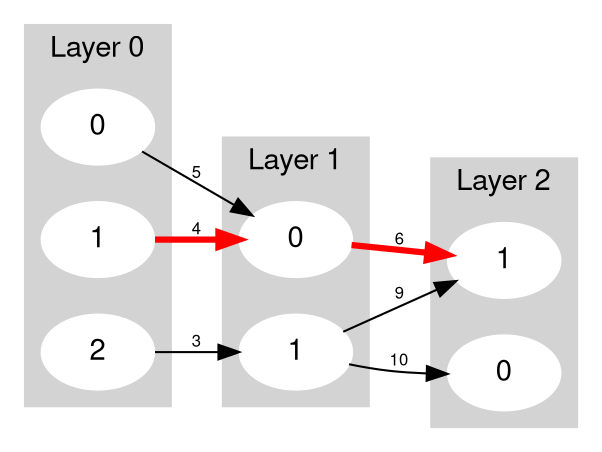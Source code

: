 strict digraph {
  fontname="Helvetica,Arial,sans-serif"
  node [fontname="Helvetica,Arial,sans-serif"]
  edge [fontname="Helvetica,Arial,sans-serif", fontsize="8pt"]
  rankdir="LR";

  subgraph cluster_0 {
    style=filled;
    color=lightgrey;
    node [style=filled, color=white];
    label = "Layer 0";

    node_0_0 [label="0"];
    node_0_1 [label="1"];
    node_0_2 [label="2"];
  }

  subgraph cluster_1 {
    style=filled;
    color=lightgrey;
    node [style=filled, color=white];
    label = "Layer 1";

    node_1_0 [label="0"];
    node_1_1 [label="1"];
  }

  node_0_0 -> node_1_0 [label="5"]
  node_0_1 -> node_1_0 [label="4"]
  node_0_2 -> node_1_1 [label="3"]

  subgraph cluster_2 {
    style=filled;
    color=lightgrey;
    node [style=filled, color=white];
    label = "Layer 2";

    node_2_0 [label="0"];
    node_2_1 [label="1"];
  }

  node_1_0 -> node_2_1 [label="6"]
  node_1_1 -> node_2_0 [label="10"]
  node_1_1 -> node_2_1 [label="9"]

  node_1_0 -> node_2_1 [penwidth="3", color="red"];
  node_0_1 -> node_1_0 [penwidth="3", color="red"];
}
